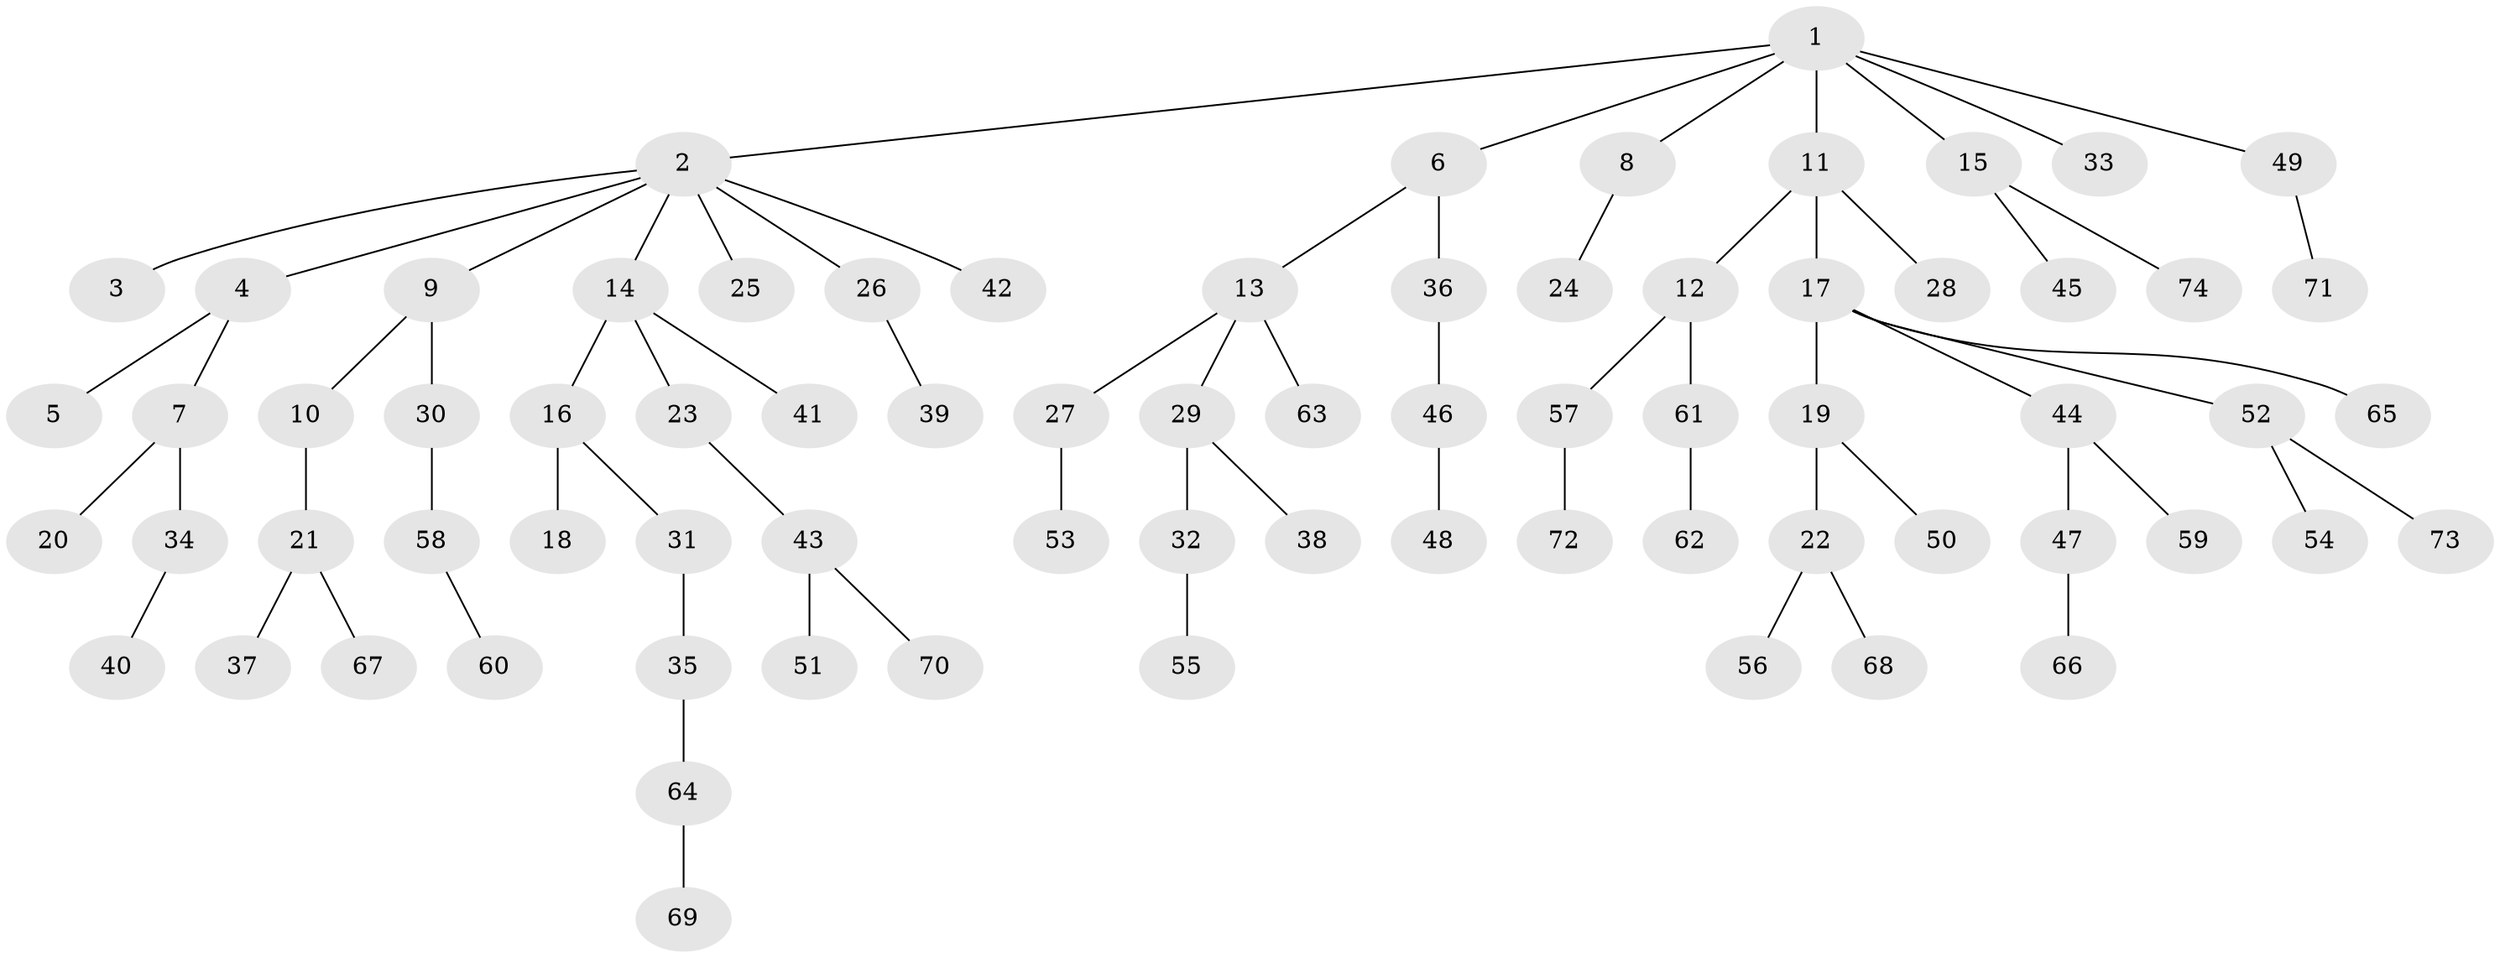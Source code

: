 // coarse degree distribution, {13: 0.045454545454545456, 1: 0.7727272727272727, 2: 0.09090909090909091, 4: 0.09090909090909091}
// Generated by graph-tools (version 1.1) at 2025/19/03/04/25 18:19:04]
// undirected, 74 vertices, 73 edges
graph export_dot {
graph [start="1"]
  node [color=gray90,style=filled];
  1;
  2;
  3;
  4;
  5;
  6;
  7;
  8;
  9;
  10;
  11;
  12;
  13;
  14;
  15;
  16;
  17;
  18;
  19;
  20;
  21;
  22;
  23;
  24;
  25;
  26;
  27;
  28;
  29;
  30;
  31;
  32;
  33;
  34;
  35;
  36;
  37;
  38;
  39;
  40;
  41;
  42;
  43;
  44;
  45;
  46;
  47;
  48;
  49;
  50;
  51;
  52;
  53;
  54;
  55;
  56;
  57;
  58;
  59;
  60;
  61;
  62;
  63;
  64;
  65;
  66;
  67;
  68;
  69;
  70;
  71;
  72;
  73;
  74;
  1 -- 2;
  1 -- 6;
  1 -- 8;
  1 -- 11;
  1 -- 15;
  1 -- 33;
  1 -- 49;
  2 -- 3;
  2 -- 4;
  2 -- 9;
  2 -- 14;
  2 -- 25;
  2 -- 26;
  2 -- 42;
  4 -- 5;
  4 -- 7;
  6 -- 13;
  6 -- 36;
  7 -- 20;
  7 -- 34;
  8 -- 24;
  9 -- 10;
  9 -- 30;
  10 -- 21;
  11 -- 12;
  11 -- 17;
  11 -- 28;
  12 -- 57;
  12 -- 61;
  13 -- 27;
  13 -- 29;
  13 -- 63;
  14 -- 16;
  14 -- 23;
  14 -- 41;
  15 -- 45;
  15 -- 74;
  16 -- 18;
  16 -- 31;
  17 -- 19;
  17 -- 44;
  17 -- 52;
  17 -- 65;
  19 -- 22;
  19 -- 50;
  21 -- 37;
  21 -- 67;
  22 -- 56;
  22 -- 68;
  23 -- 43;
  26 -- 39;
  27 -- 53;
  29 -- 32;
  29 -- 38;
  30 -- 58;
  31 -- 35;
  32 -- 55;
  34 -- 40;
  35 -- 64;
  36 -- 46;
  43 -- 51;
  43 -- 70;
  44 -- 47;
  44 -- 59;
  46 -- 48;
  47 -- 66;
  49 -- 71;
  52 -- 54;
  52 -- 73;
  57 -- 72;
  58 -- 60;
  61 -- 62;
  64 -- 69;
}

